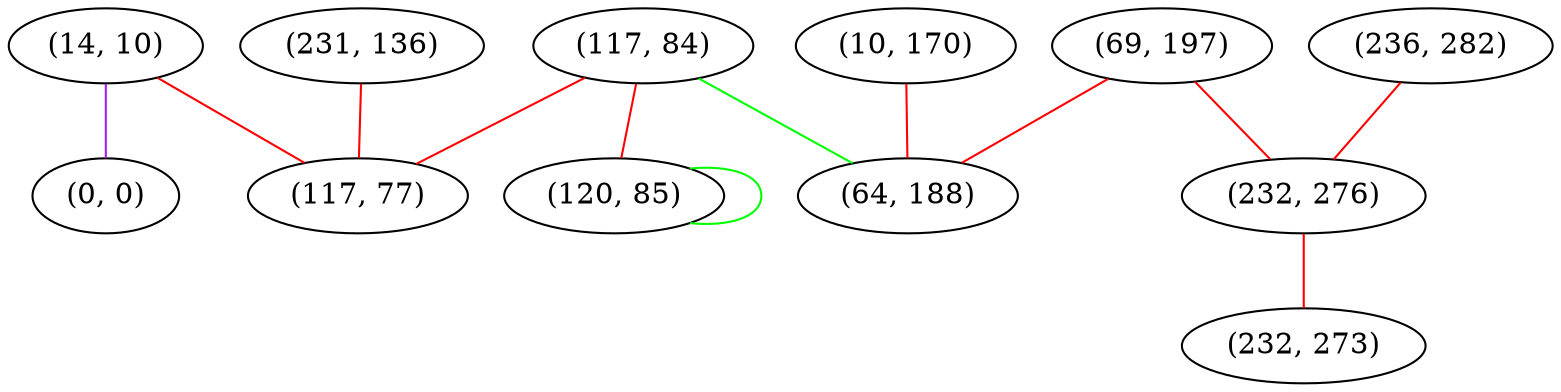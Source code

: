 graph "" {
"(117, 84)";
"(14, 10)";
"(231, 136)";
"(69, 197)";
"(10, 170)";
"(236, 282)";
"(232, 276)";
"(0, 0)";
"(232, 273)";
"(120, 85)";
"(117, 77)";
"(64, 188)";
"(117, 84)" -- "(120, 85)"  [color=red, key=0, weight=1];
"(117, 84)" -- "(117, 77)"  [color=red, key=0, weight=1];
"(117, 84)" -- "(64, 188)"  [color=green, key=0, weight=2];
"(14, 10)" -- "(0, 0)"  [color=purple, key=0, weight=4];
"(14, 10)" -- "(117, 77)"  [color=red, key=0, weight=1];
"(231, 136)" -- "(117, 77)"  [color=red, key=0, weight=1];
"(69, 197)" -- "(232, 276)"  [color=red, key=0, weight=1];
"(69, 197)" -- "(64, 188)"  [color=red, key=0, weight=1];
"(10, 170)" -- "(64, 188)"  [color=red, key=0, weight=1];
"(236, 282)" -- "(232, 276)"  [color=red, key=0, weight=1];
"(232, 276)" -- "(232, 273)"  [color=red, key=0, weight=1];
"(120, 85)" -- "(120, 85)"  [color=green, key=0, weight=2];
}
